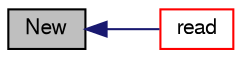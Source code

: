 digraph "New"
{
  bgcolor="transparent";
  edge [fontname="FreeSans",fontsize="10",labelfontname="FreeSans",labelfontsize="10"];
  node [fontname="FreeSans",fontsize="10",shape=record];
  rankdir="LR";
  Node475 [label="New",height=0.2,width=0.4,color="black", fillcolor="grey75", style="filled", fontcolor="black"];
  Node475 -> Node476 [dir="back",color="midnightblue",fontsize="10",style="solid",fontname="FreeSans"];
  Node476 [label="read",height=0.2,width=0.4,color="red",URL="$a21786.html#a8b399ba606eec0c1c103e9531978fb34",tooltip="Read from file. Chooses reader based on explicit extension. "];
}
